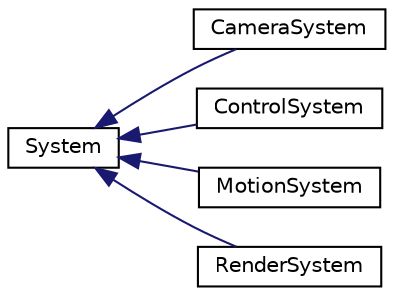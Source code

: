 digraph "Graphical Class Hierarchy"
{
  edge [fontname="Helvetica",fontsize="10",labelfontname="Helvetica",labelfontsize="10"];
  node [fontname="Helvetica",fontsize="10",shape=record];
  rankdir="LR";
  Node1 [label="System",height=0.2,width=0.4,color="black", fillcolor="white", style="filled",URL="$classSystem.html"];
  Node1 -> Node2 [dir="back",color="midnightblue",fontsize="10",style="solid",fontname="Helvetica"];
  Node2 [label="CameraSystem",height=0.2,width=0.4,color="black", fillcolor="white", style="filled",URL="$classCameraSystem.html"];
  Node1 -> Node3 [dir="back",color="midnightblue",fontsize="10",style="solid",fontname="Helvetica"];
  Node3 [label="ControlSystem",height=0.2,width=0.4,color="black", fillcolor="white", style="filled",URL="$classControlSystem.html"];
  Node1 -> Node4 [dir="back",color="midnightblue",fontsize="10",style="solid",fontname="Helvetica"];
  Node4 [label="MotionSystem",height=0.2,width=0.4,color="black", fillcolor="white", style="filled",URL="$classMotionSystem.html"];
  Node1 -> Node5 [dir="back",color="midnightblue",fontsize="10",style="solid",fontname="Helvetica"];
  Node5 [label="RenderSystem",height=0.2,width=0.4,color="black", fillcolor="white", style="filled",URL="$classRenderSystem.html"];
}
